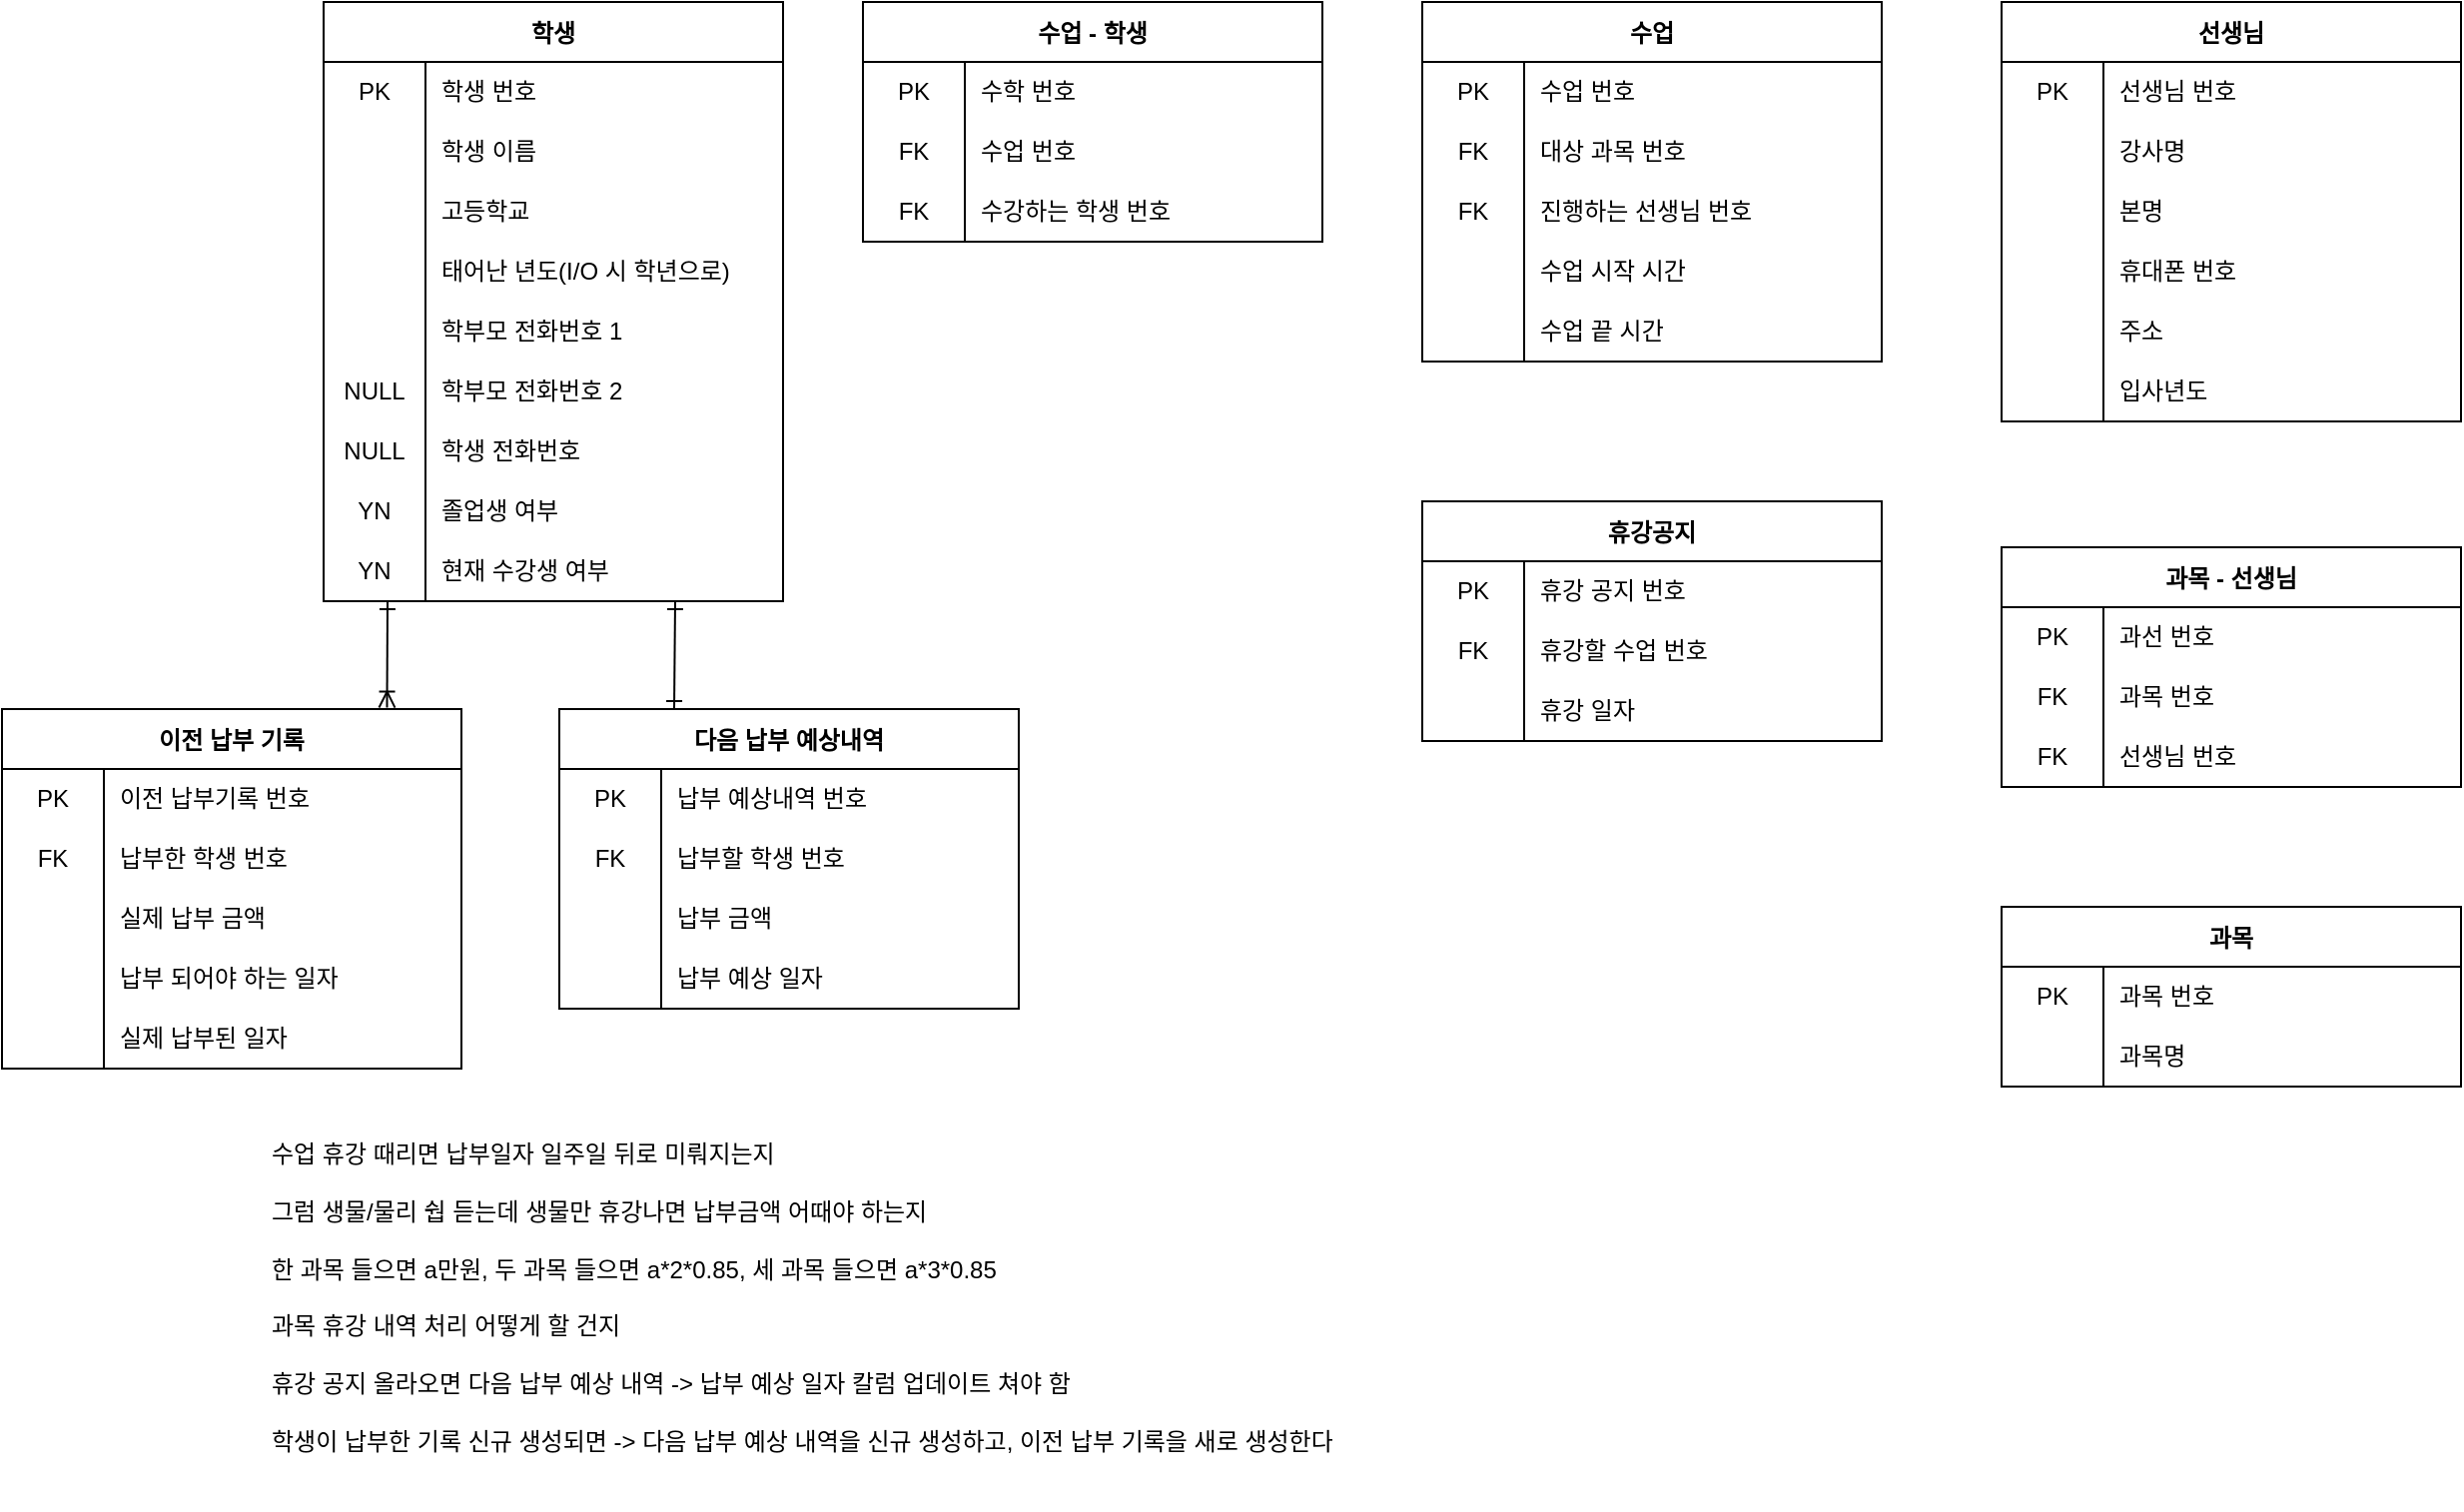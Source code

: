 <mxfile version="20.8.3" type="github">
  <diagram id="MqFvvl8vXZ765toB649_" name="페이지-1">
    <mxGraphModel dx="2914" dy="1965" grid="1" gridSize="10" guides="1" tooltips="1" connect="1" arrows="1" fold="1" page="1" pageScale="1" pageWidth="1169" pageHeight="827" math="0" shadow="0">
      <root>
        <mxCell id="0" />
        <mxCell id="1" parent="0" />
        <mxCell id="s24xk4Bd5WTAQTk68c9q-11" value="학생" style="shape=table;startSize=30;container=1;collapsible=0;childLayout=tableLayout;fixedRows=1;rowLines=0;fontStyle=1;" vertex="1" parent="1">
          <mxGeometry x="61" y="60" width="230" height="300" as="geometry" />
        </mxCell>
        <mxCell id="s24xk4Bd5WTAQTk68c9q-12" value="" style="shape=tableRow;horizontal=0;startSize=0;swimlaneHead=0;swimlaneBody=0;top=0;left=0;bottom=0;right=0;collapsible=0;dropTarget=0;fillColor=none;points=[[0,0.5],[1,0.5]];portConstraint=eastwest;" vertex="1" parent="s24xk4Bd5WTAQTk68c9q-11">
          <mxGeometry y="30" width="230" height="30" as="geometry" />
        </mxCell>
        <mxCell id="s24xk4Bd5WTAQTk68c9q-13" value="PK" style="shape=partialRectangle;html=1;whiteSpace=wrap;connectable=0;fillColor=none;top=0;left=0;bottom=0;right=0;overflow=hidden;pointerEvents=1;" vertex="1" parent="s24xk4Bd5WTAQTk68c9q-12">
          <mxGeometry width="51" height="30" as="geometry">
            <mxRectangle width="51" height="30" as="alternateBounds" />
          </mxGeometry>
        </mxCell>
        <mxCell id="s24xk4Bd5WTAQTk68c9q-14" value="학생 번호" style="shape=partialRectangle;html=1;whiteSpace=wrap;connectable=0;fillColor=none;top=0;left=0;bottom=0;right=0;align=left;spacingLeft=6;overflow=hidden;" vertex="1" parent="s24xk4Bd5WTAQTk68c9q-12">
          <mxGeometry x="51" width="179" height="30" as="geometry">
            <mxRectangle width="179" height="30" as="alternateBounds" />
          </mxGeometry>
        </mxCell>
        <mxCell id="s24xk4Bd5WTAQTk68c9q-15" value="" style="shape=tableRow;horizontal=0;startSize=0;swimlaneHead=0;swimlaneBody=0;top=0;left=0;bottom=0;right=0;collapsible=0;dropTarget=0;fillColor=none;points=[[0,0.5],[1,0.5]];portConstraint=eastwest;" vertex="1" parent="s24xk4Bd5WTAQTk68c9q-11">
          <mxGeometry y="60" width="230" height="30" as="geometry" />
        </mxCell>
        <mxCell id="s24xk4Bd5WTAQTk68c9q-16" value="" style="shape=partialRectangle;html=1;whiteSpace=wrap;connectable=0;fillColor=none;top=0;left=0;bottom=0;right=0;overflow=hidden;" vertex="1" parent="s24xk4Bd5WTAQTk68c9q-15">
          <mxGeometry width="51" height="30" as="geometry">
            <mxRectangle width="51" height="30" as="alternateBounds" />
          </mxGeometry>
        </mxCell>
        <mxCell id="s24xk4Bd5WTAQTk68c9q-17" value="학생 이름" style="shape=partialRectangle;html=1;whiteSpace=wrap;connectable=0;fillColor=none;top=0;left=0;bottom=0;right=0;align=left;spacingLeft=6;overflow=hidden;" vertex="1" parent="s24xk4Bd5WTAQTk68c9q-15">
          <mxGeometry x="51" width="179" height="30" as="geometry">
            <mxRectangle width="179" height="30" as="alternateBounds" />
          </mxGeometry>
        </mxCell>
        <mxCell id="s24xk4Bd5WTAQTk68c9q-18" value="" style="shape=tableRow;horizontal=0;startSize=0;swimlaneHead=0;swimlaneBody=0;top=0;left=0;bottom=0;right=0;collapsible=0;dropTarget=0;fillColor=none;points=[[0,0.5],[1,0.5]];portConstraint=eastwest;" vertex="1" parent="s24xk4Bd5WTAQTk68c9q-11">
          <mxGeometry y="90" width="230" height="30" as="geometry" />
        </mxCell>
        <mxCell id="s24xk4Bd5WTAQTk68c9q-19" value="" style="shape=partialRectangle;html=1;whiteSpace=wrap;connectable=0;fillColor=none;top=0;left=0;bottom=0;right=0;overflow=hidden;" vertex="1" parent="s24xk4Bd5WTAQTk68c9q-18">
          <mxGeometry width="51" height="30" as="geometry">
            <mxRectangle width="51" height="30" as="alternateBounds" />
          </mxGeometry>
        </mxCell>
        <mxCell id="s24xk4Bd5WTAQTk68c9q-20" value="고등학교" style="shape=partialRectangle;html=1;whiteSpace=wrap;connectable=0;fillColor=none;top=0;left=0;bottom=0;right=0;align=left;spacingLeft=6;overflow=hidden;" vertex="1" parent="s24xk4Bd5WTAQTk68c9q-18">
          <mxGeometry x="51" width="179" height="30" as="geometry">
            <mxRectangle width="179" height="30" as="alternateBounds" />
          </mxGeometry>
        </mxCell>
        <mxCell id="s24xk4Bd5WTAQTk68c9q-21" value="" style="shape=tableRow;horizontal=0;startSize=0;swimlaneHead=0;swimlaneBody=0;top=0;left=0;bottom=0;right=0;collapsible=0;dropTarget=0;fillColor=none;points=[[0,0.5],[1,0.5]];portConstraint=eastwest;" vertex="1" parent="s24xk4Bd5WTAQTk68c9q-11">
          <mxGeometry y="120" width="230" height="30" as="geometry" />
        </mxCell>
        <mxCell id="s24xk4Bd5WTAQTk68c9q-22" value="" style="shape=partialRectangle;html=1;whiteSpace=wrap;connectable=0;fillColor=none;top=0;left=0;bottom=0;right=0;overflow=hidden;" vertex="1" parent="s24xk4Bd5WTAQTk68c9q-21">
          <mxGeometry width="51" height="30" as="geometry">
            <mxRectangle width="51" height="30" as="alternateBounds" />
          </mxGeometry>
        </mxCell>
        <mxCell id="s24xk4Bd5WTAQTk68c9q-23" value="태어난 년도(I/O 시 학년으로)" style="shape=partialRectangle;html=1;whiteSpace=wrap;connectable=0;fillColor=none;top=0;left=0;bottom=0;right=0;align=left;spacingLeft=6;overflow=hidden;" vertex="1" parent="s24xk4Bd5WTAQTk68c9q-21">
          <mxGeometry x="51" width="179" height="30" as="geometry">
            <mxRectangle width="179" height="30" as="alternateBounds" />
          </mxGeometry>
        </mxCell>
        <mxCell id="s24xk4Bd5WTAQTk68c9q-24" value="" style="shape=tableRow;horizontal=0;startSize=0;swimlaneHead=0;swimlaneBody=0;top=0;left=0;bottom=0;right=0;collapsible=0;dropTarget=0;fillColor=none;points=[[0,0.5],[1,0.5]];portConstraint=eastwest;" vertex="1" parent="s24xk4Bd5WTAQTk68c9q-11">
          <mxGeometry y="150" width="230" height="30" as="geometry" />
        </mxCell>
        <mxCell id="s24xk4Bd5WTAQTk68c9q-25" value="" style="shape=partialRectangle;html=1;whiteSpace=wrap;connectable=0;fillColor=none;top=0;left=0;bottom=0;right=0;overflow=hidden;" vertex="1" parent="s24xk4Bd5WTAQTk68c9q-24">
          <mxGeometry width="51" height="30" as="geometry">
            <mxRectangle width="51" height="30" as="alternateBounds" />
          </mxGeometry>
        </mxCell>
        <mxCell id="s24xk4Bd5WTAQTk68c9q-26" value="학부모 전화번호 1" style="shape=partialRectangle;html=1;whiteSpace=wrap;connectable=0;fillColor=none;top=0;left=0;bottom=0;right=0;align=left;spacingLeft=6;overflow=hidden;" vertex="1" parent="s24xk4Bd5WTAQTk68c9q-24">
          <mxGeometry x="51" width="179" height="30" as="geometry">
            <mxRectangle width="179" height="30" as="alternateBounds" />
          </mxGeometry>
        </mxCell>
        <mxCell id="s24xk4Bd5WTAQTk68c9q-27" value="" style="shape=tableRow;horizontal=0;startSize=0;swimlaneHead=0;swimlaneBody=0;top=0;left=0;bottom=0;right=0;collapsible=0;dropTarget=0;fillColor=none;points=[[0,0.5],[1,0.5]];portConstraint=eastwest;" vertex="1" parent="s24xk4Bd5WTAQTk68c9q-11">
          <mxGeometry y="180" width="230" height="30" as="geometry" />
        </mxCell>
        <mxCell id="s24xk4Bd5WTAQTk68c9q-28" value="NULL" style="shape=partialRectangle;html=1;whiteSpace=wrap;connectable=0;fillColor=none;top=0;left=0;bottom=0;right=0;overflow=hidden;" vertex="1" parent="s24xk4Bd5WTAQTk68c9q-27">
          <mxGeometry width="51" height="30" as="geometry">
            <mxRectangle width="51" height="30" as="alternateBounds" />
          </mxGeometry>
        </mxCell>
        <mxCell id="s24xk4Bd5WTAQTk68c9q-29" value="학부모 전화번호 2" style="shape=partialRectangle;html=1;whiteSpace=wrap;connectable=0;fillColor=none;top=0;left=0;bottom=0;right=0;align=left;spacingLeft=6;overflow=hidden;" vertex="1" parent="s24xk4Bd5WTAQTk68c9q-27">
          <mxGeometry x="51" width="179" height="30" as="geometry">
            <mxRectangle width="179" height="30" as="alternateBounds" />
          </mxGeometry>
        </mxCell>
        <mxCell id="s24xk4Bd5WTAQTk68c9q-30" value="" style="shape=tableRow;horizontal=0;startSize=0;swimlaneHead=0;swimlaneBody=0;top=0;left=0;bottom=0;right=0;collapsible=0;dropTarget=0;fillColor=none;points=[[0,0.5],[1,0.5]];portConstraint=eastwest;" vertex="1" parent="s24xk4Bd5WTAQTk68c9q-11">
          <mxGeometry y="210" width="230" height="30" as="geometry" />
        </mxCell>
        <mxCell id="s24xk4Bd5WTAQTk68c9q-31" value="NULL" style="shape=partialRectangle;html=1;whiteSpace=wrap;connectable=0;fillColor=none;top=0;left=0;bottom=0;right=0;overflow=hidden;" vertex="1" parent="s24xk4Bd5WTAQTk68c9q-30">
          <mxGeometry width="51" height="30" as="geometry">
            <mxRectangle width="51" height="30" as="alternateBounds" />
          </mxGeometry>
        </mxCell>
        <mxCell id="s24xk4Bd5WTAQTk68c9q-32" value="학생 전화번호" style="shape=partialRectangle;html=1;whiteSpace=wrap;connectable=0;fillColor=none;top=0;left=0;bottom=0;right=0;align=left;spacingLeft=6;overflow=hidden;" vertex="1" parent="s24xk4Bd5WTAQTk68c9q-30">
          <mxGeometry x="51" width="179" height="30" as="geometry">
            <mxRectangle width="179" height="30" as="alternateBounds" />
          </mxGeometry>
        </mxCell>
        <mxCell id="s24xk4Bd5WTAQTk68c9q-33" value="" style="shape=tableRow;horizontal=0;startSize=0;swimlaneHead=0;swimlaneBody=0;top=0;left=0;bottom=0;right=0;collapsible=0;dropTarget=0;fillColor=none;points=[[0,0.5],[1,0.5]];portConstraint=eastwest;" vertex="1" parent="s24xk4Bd5WTAQTk68c9q-11">
          <mxGeometry y="240" width="230" height="30" as="geometry" />
        </mxCell>
        <mxCell id="s24xk4Bd5WTAQTk68c9q-34" value="YN" style="shape=partialRectangle;html=1;whiteSpace=wrap;connectable=0;fillColor=none;top=0;left=0;bottom=0;right=0;overflow=hidden;" vertex="1" parent="s24xk4Bd5WTAQTk68c9q-33">
          <mxGeometry width="51" height="30" as="geometry">
            <mxRectangle width="51" height="30" as="alternateBounds" />
          </mxGeometry>
        </mxCell>
        <mxCell id="s24xk4Bd5WTAQTk68c9q-35" value="졸업생 여부" style="shape=partialRectangle;html=1;whiteSpace=wrap;connectable=0;fillColor=none;top=0;left=0;bottom=0;right=0;align=left;spacingLeft=6;overflow=hidden;" vertex="1" parent="s24xk4Bd5WTAQTk68c9q-33">
          <mxGeometry x="51" width="179" height="30" as="geometry">
            <mxRectangle width="179" height="30" as="alternateBounds" />
          </mxGeometry>
        </mxCell>
        <mxCell id="s24xk4Bd5WTAQTk68c9q-36" value="" style="shape=tableRow;horizontal=0;startSize=0;swimlaneHead=0;swimlaneBody=0;top=0;left=0;bottom=0;right=0;collapsible=0;dropTarget=0;fillColor=none;points=[[0,0.5],[1,0.5]];portConstraint=eastwest;" vertex="1" parent="s24xk4Bd5WTAQTk68c9q-11">
          <mxGeometry y="270" width="230" height="30" as="geometry" />
        </mxCell>
        <mxCell id="s24xk4Bd5WTAQTk68c9q-37" value="YN" style="shape=partialRectangle;html=1;whiteSpace=wrap;connectable=0;fillColor=none;top=0;left=0;bottom=0;right=0;overflow=hidden;" vertex="1" parent="s24xk4Bd5WTAQTk68c9q-36">
          <mxGeometry width="51" height="30" as="geometry">
            <mxRectangle width="51" height="30" as="alternateBounds" />
          </mxGeometry>
        </mxCell>
        <mxCell id="s24xk4Bd5WTAQTk68c9q-38" value="현재 수강생 여부" style="shape=partialRectangle;html=1;whiteSpace=wrap;connectable=0;fillColor=none;top=0;left=0;bottom=0;right=0;align=left;spacingLeft=6;overflow=hidden;" vertex="1" parent="s24xk4Bd5WTAQTk68c9q-36">
          <mxGeometry x="51" width="179" height="30" as="geometry">
            <mxRectangle width="179" height="30" as="alternateBounds" />
          </mxGeometry>
        </mxCell>
        <mxCell id="s24xk4Bd5WTAQTk68c9q-39" value="선생님" style="shape=table;startSize=30;container=1;collapsible=0;childLayout=tableLayout;fixedRows=1;rowLines=0;fontStyle=1;" vertex="1" parent="1">
          <mxGeometry x="901" y="60" width="230" height="210" as="geometry" />
        </mxCell>
        <mxCell id="s24xk4Bd5WTAQTk68c9q-40" value="" style="shape=tableRow;horizontal=0;startSize=0;swimlaneHead=0;swimlaneBody=0;top=0;left=0;bottom=0;right=0;collapsible=0;dropTarget=0;fillColor=none;points=[[0,0.5],[1,0.5]];portConstraint=eastwest;" vertex="1" parent="s24xk4Bd5WTAQTk68c9q-39">
          <mxGeometry y="30" width="230" height="30" as="geometry" />
        </mxCell>
        <mxCell id="s24xk4Bd5WTAQTk68c9q-41" value="PK" style="shape=partialRectangle;html=1;whiteSpace=wrap;connectable=0;fillColor=none;top=0;left=0;bottom=0;right=0;overflow=hidden;pointerEvents=1;" vertex="1" parent="s24xk4Bd5WTAQTk68c9q-40">
          <mxGeometry width="51" height="30" as="geometry">
            <mxRectangle width="51" height="30" as="alternateBounds" />
          </mxGeometry>
        </mxCell>
        <mxCell id="s24xk4Bd5WTAQTk68c9q-42" value="선생님 번호" style="shape=partialRectangle;html=1;whiteSpace=wrap;connectable=0;fillColor=none;top=0;left=0;bottom=0;right=0;align=left;spacingLeft=6;overflow=hidden;" vertex="1" parent="s24xk4Bd5WTAQTk68c9q-40">
          <mxGeometry x="51" width="179" height="30" as="geometry">
            <mxRectangle width="179" height="30" as="alternateBounds" />
          </mxGeometry>
        </mxCell>
        <mxCell id="s24xk4Bd5WTAQTk68c9q-43" value="" style="shape=tableRow;horizontal=0;startSize=0;swimlaneHead=0;swimlaneBody=0;top=0;left=0;bottom=0;right=0;collapsible=0;dropTarget=0;fillColor=none;points=[[0,0.5],[1,0.5]];portConstraint=eastwest;" vertex="1" parent="s24xk4Bd5WTAQTk68c9q-39">
          <mxGeometry y="60" width="230" height="30" as="geometry" />
        </mxCell>
        <mxCell id="s24xk4Bd5WTAQTk68c9q-44" value="" style="shape=partialRectangle;html=1;whiteSpace=wrap;connectable=0;fillColor=none;top=0;left=0;bottom=0;right=0;overflow=hidden;" vertex="1" parent="s24xk4Bd5WTAQTk68c9q-43">
          <mxGeometry width="51" height="30" as="geometry">
            <mxRectangle width="51" height="30" as="alternateBounds" />
          </mxGeometry>
        </mxCell>
        <mxCell id="s24xk4Bd5WTAQTk68c9q-45" value="강사명" style="shape=partialRectangle;html=1;whiteSpace=wrap;connectable=0;fillColor=none;top=0;left=0;bottom=0;right=0;align=left;spacingLeft=6;overflow=hidden;" vertex="1" parent="s24xk4Bd5WTAQTk68c9q-43">
          <mxGeometry x="51" width="179" height="30" as="geometry">
            <mxRectangle width="179" height="30" as="alternateBounds" />
          </mxGeometry>
        </mxCell>
        <mxCell id="s24xk4Bd5WTAQTk68c9q-46" value="" style="shape=tableRow;horizontal=0;startSize=0;swimlaneHead=0;swimlaneBody=0;top=0;left=0;bottom=0;right=0;collapsible=0;dropTarget=0;fillColor=none;points=[[0,0.5],[1,0.5]];portConstraint=eastwest;" vertex="1" parent="s24xk4Bd5WTAQTk68c9q-39">
          <mxGeometry y="90" width="230" height="30" as="geometry" />
        </mxCell>
        <mxCell id="s24xk4Bd5WTAQTk68c9q-47" value="" style="shape=partialRectangle;html=1;whiteSpace=wrap;connectable=0;fillColor=none;top=0;left=0;bottom=0;right=0;overflow=hidden;" vertex="1" parent="s24xk4Bd5WTAQTk68c9q-46">
          <mxGeometry width="51" height="30" as="geometry">
            <mxRectangle width="51" height="30" as="alternateBounds" />
          </mxGeometry>
        </mxCell>
        <mxCell id="s24xk4Bd5WTAQTk68c9q-48" value="본명" style="shape=partialRectangle;html=1;whiteSpace=wrap;connectable=0;fillColor=none;top=0;left=0;bottom=0;right=0;align=left;spacingLeft=6;overflow=hidden;" vertex="1" parent="s24xk4Bd5WTAQTk68c9q-46">
          <mxGeometry x="51" width="179" height="30" as="geometry">
            <mxRectangle width="179" height="30" as="alternateBounds" />
          </mxGeometry>
        </mxCell>
        <mxCell id="s24xk4Bd5WTAQTk68c9q-70" value="" style="shape=tableRow;horizontal=0;startSize=0;swimlaneHead=0;swimlaneBody=0;top=0;left=0;bottom=0;right=0;collapsible=0;dropTarget=0;fillColor=none;points=[[0,0.5],[1,0.5]];portConstraint=eastwest;" vertex="1" parent="s24xk4Bd5WTAQTk68c9q-39">
          <mxGeometry y="120" width="230" height="30" as="geometry" />
        </mxCell>
        <mxCell id="s24xk4Bd5WTAQTk68c9q-71" value="" style="shape=partialRectangle;html=1;whiteSpace=wrap;connectable=0;fillColor=none;top=0;left=0;bottom=0;right=0;overflow=hidden;" vertex="1" parent="s24xk4Bd5WTAQTk68c9q-70">
          <mxGeometry width="51" height="30" as="geometry">
            <mxRectangle width="51" height="30" as="alternateBounds" />
          </mxGeometry>
        </mxCell>
        <mxCell id="s24xk4Bd5WTAQTk68c9q-72" value="휴대폰 번호" style="shape=partialRectangle;html=1;whiteSpace=wrap;connectable=0;fillColor=none;top=0;left=0;bottom=0;right=0;align=left;spacingLeft=6;overflow=hidden;" vertex="1" parent="s24xk4Bd5WTAQTk68c9q-70">
          <mxGeometry x="51" width="179" height="30" as="geometry">
            <mxRectangle width="179" height="30" as="alternateBounds" />
          </mxGeometry>
        </mxCell>
        <mxCell id="s24xk4Bd5WTAQTk68c9q-49" value="" style="shape=tableRow;horizontal=0;startSize=0;swimlaneHead=0;swimlaneBody=0;top=0;left=0;bottom=0;right=0;collapsible=0;dropTarget=0;fillColor=none;points=[[0,0.5],[1,0.5]];portConstraint=eastwest;" vertex="1" parent="s24xk4Bd5WTAQTk68c9q-39">
          <mxGeometry y="150" width="230" height="30" as="geometry" />
        </mxCell>
        <mxCell id="s24xk4Bd5WTAQTk68c9q-50" value="" style="shape=partialRectangle;html=1;whiteSpace=wrap;connectable=0;fillColor=none;top=0;left=0;bottom=0;right=0;overflow=hidden;" vertex="1" parent="s24xk4Bd5WTAQTk68c9q-49">
          <mxGeometry width="51" height="30" as="geometry">
            <mxRectangle width="51" height="30" as="alternateBounds" />
          </mxGeometry>
        </mxCell>
        <mxCell id="s24xk4Bd5WTAQTk68c9q-51" value="주소" style="shape=partialRectangle;html=1;whiteSpace=wrap;connectable=0;fillColor=none;top=0;left=0;bottom=0;right=0;align=left;spacingLeft=6;overflow=hidden;" vertex="1" parent="s24xk4Bd5WTAQTk68c9q-49">
          <mxGeometry x="51" width="179" height="30" as="geometry">
            <mxRectangle width="179" height="30" as="alternateBounds" />
          </mxGeometry>
        </mxCell>
        <mxCell id="s24xk4Bd5WTAQTk68c9q-52" value="" style="shape=tableRow;horizontal=0;startSize=0;swimlaneHead=0;swimlaneBody=0;top=0;left=0;bottom=0;right=0;collapsible=0;dropTarget=0;fillColor=none;points=[[0,0.5],[1,0.5]];portConstraint=eastwest;" vertex="1" parent="s24xk4Bd5WTAQTk68c9q-39">
          <mxGeometry y="180" width="230" height="30" as="geometry" />
        </mxCell>
        <mxCell id="s24xk4Bd5WTAQTk68c9q-53" value="" style="shape=partialRectangle;html=1;whiteSpace=wrap;connectable=0;fillColor=none;top=0;left=0;bottom=0;right=0;overflow=hidden;" vertex="1" parent="s24xk4Bd5WTAQTk68c9q-52">
          <mxGeometry width="51" height="30" as="geometry">
            <mxRectangle width="51" height="30" as="alternateBounds" />
          </mxGeometry>
        </mxCell>
        <mxCell id="s24xk4Bd5WTAQTk68c9q-54" value="입사년도" style="shape=partialRectangle;html=1;whiteSpace=wrap;connectable=0;fillColor=none;top=0;left=0;bottom=0;right=0;align=left;spacingLeft=6;overflow=hidden;" vertex="1" parent="s24xk4Bd5WTAQTk68c9q-52">
          <mxGeometry x="51" width="179" height="30" as="geometry">
            <mxRectangle width="179" height="30" as="alternateBounds" />
          </mxGeometry>
        </mxCell>
        <mxCell id="s24xk4Bd5WTAQTk68c9q-73" value="과목" style="shape=table;startSize=30;container=1;collapsible=0;childLayout=tableLayout;fixedRows=1;rowLines=0;fontStyle=1;" vertex="1" parent="1">
          <mxGeometry x="901" y="513" width="230" height="90" as="geometry" />
        </mxCell>
        <mxCell id="s24xk4Bd5WTAQTk68c9q-74" value="" style="shape=tableRow;horizontal=0;startSize=0;swimlaneHead=0;swimlaneBody=0;top=0;left=0;bottom=0;right=0;collapsible=0;dropTarget=0;fillColor=none;points=[[0,0.5],[1,0.5]];portConstraint=eastwest;" vertex="1" parent="s24xk4Bd5WTAQTk68c9q-73">
          <mxGeometry y="30" width="230" height="30" as="geometry" />
        </mxCell>
        <mxCell id="s24xk4Bd5WTAQTk68c9q-75" value="PK" style="shape=partialRectangle;html=1;whiteSpace=wrap;connectable=0;fillColor=none;top=0;left=0;bottom=0;right=0;overflow=hidden;pointerEvents=1;" vertex="1" parent="s24xk4Bd5WTAQTk68c9q-74">
          <mxGeometry width="51" height="30" as="geometry">
            <mxRectangle width="51" height="30" as="alternateBounds" />
          </mxGeometry>
        </mxCell>
        <mxCell id="s24xk4Bd5WTAQTk68c9q-76" value="과목 번호" style="shape=partialRectangle;html=1;whiteSpace=wrap;connectable=0;fillColor=none;top=0;left=0;bottom=0;right=0;align=left;spacingLeft=6;overflow=hidden;" vertex="1" parent="s24xk4Bd5WTAQTk68c9q-74">
          <mxGeometry x="51" width="179" height="30" as="geometry">
            <mxRectangle width="179" height="30" as="alternateBounds" />
          </mxGeometry>
        </mxCell>
        <mxCell id="s24xk4Bd5WTAQTk68c9q-77" value="" style="shape=tableRow;horizontal=0;startSize=0;swimlaneHead=0;swimlaneBody=0;top=0;left=0;bottom=0;right=0;collapsible=0;dropTarget=0;fillColor=none;points=[[0,0.5],[1,0.5]];portConstraint=eastwest;" vertex="1" parent="s24xk4Bd5WTAQTk68c9q-73">
          <mxGeometry y="60" width="230" height="30" as="geometry" />
        </mxCell>
        <mxCell id="s24xk4Bd5WTAQTk68c9q-78" value="" style="shape=partialRectangle;html=1;whiteSpace=wrap;connectable=0;fillColor=none;top=0;left=0;bottom=0;right=0;overflow=hidden;" vertex="1" parent="s24xk4Bd5WTAQTk68c9q-77">
          <mxGeometry width="51" height="30" as="geometry">
            <mxRectangle width="51" height="30" as="alternateBounds" />
          </mxGeometry>
        </mxCell>
        <mxCell id="s24xk4Bd5WTAQTk68c9q-79" value="과목명" style="shape=partialRectangle;html=1;whiteSpace=wrap;connectable=0;fillColor=none;top=0;left=0;bottom=0;right=0;align=left;spacingLeft=6;overflow=hidden;" vertex="1" parent="s24xk4Bd5WTAQTk68c9q-77">
          <mxGeometry x="51" width="179" height="30" as="geometry">
            <mxRectangle width="179" height="30" as="alternateBounds" />
          </mxGeometry>
        </mxCell>
        <mxCell id="s24xk4Bd5WTAQTk68c9q-92" value="과목 - 선생님" style="shape=table;startSize=30;container=1;collapsible=0;childLayout=tableLayout;fixedRows=1;rowLines=0;fontStyle=1;" vertex="1" parent="1">
          <mxGeometry x="901" y="333" width="230" height="120" as="geometry" />
        </mxCell>
        <mxCell id="s24xk4Bd5WTAQTk68c9q-93" value="" style="shape=tableRow;horizontal=0;startSize=0;swimlaneHead=0;swimlaneBody=0;top=0;left=0;bottom=0;right=0;collapsible=0;dropTarget=0;fillColor=none;points=[[0,0.5],[1,0.5]];portConstraint=eastwest;" vertex="1" parent="s24xk4Bd5WTAQTk68c9q-92">
          <mxGeometry y="30" width="230" height="30" as="geometry" />
        </mxCell>
        <mxCell id="s24xk4Bd5WTAQTk68c9q-94" value="PK" style="shape=partialRectangle;html=1;whiteSpace=wrap;connectable=0;fillColor=none;top=0;left=0;bottom=0;right=0;overflow=hidden;pointerEvents=1;" vertex="1" parent="s24xk4Bd5WTAQTk68c9q-93">
          <mxGeometry width="51" height="30" as="geometry">
            <mxRectangle width="51" height="30" as="alternateBounds" />
          </mxGeometry>
        </mxCell>
        <mxCell id="s24xk4Bd5WTAQTk68c9q-95" value="과선 번호" style="shape=partialRectangle;html=1;whiteSpace=wrap;connectable=0;fillColor=none;top=0;left=0;bottom=0;right=0;align=left;spacingLeft=6;overflow=hidden;" vertex="1" parent="s24xk4Bd5WTAQTk68c9q-93">
          <mxGeometry x="51" width="179" height="30" as="geometry">
            <mxRectangle width="179" height="30" as="alternateBounds" />
          </mxGeometry>
        </mxCell>
        <mxCell id="s24xk4Bd5WTAQTk68c9q-96" value="" style="shape=tableRow;horizontal=0;startSize=0;swimlaneHead=0;swimlaneBody=0;top=0;left=0;bottom=0;right=0;collapsible=0;dropTarget=0;fillColor=none;points=[[0,0.5],[1,0.5]];portConstraint=eastwest;" vertex="1" parent="s24xk4Bd5WTAQTk68c9q-92">
          <mxGeometry y="60" width="230" height="30" as="geometry" />
        </mxCell>
        <mxCell id="s24xk4Bd5WTAQTk68c9q-97" value="FK" style="shape=partialRectangle;html=1;whiteSpace=wrap;connectable=0;fillColor=none;top=0;left=0;bottom=0;right=0;overflow=hidden;" vertex="1" parent="s24xk4Bd5WTAQTk68c9q-96">
          <mxGeometry width="51" height="30" as="geometry">
            <mxRectangle width="51" height="30" as="alternateBounds" />
          </mxGeometry>
        </mxCell>
        <mxCell id="s24xk4Bd5WTAQTk68c9q-98" value="과목 번호" style="shape=partialRectangle;html=1;whiteSpace=wrap;connectable=0;fillColor=none;top=0;left=0;bottom=0;right=0;align=left;spacingLeft=6;overflow=hidden;" vertex="1" parent="s24xk4Bd5WTAQTk68c9q-96">
          <mxGeometry x="51" width="179" height="30" as="geometry">
            <mxRectangle width="179" height="30" as="alternateBounds" />
          </mxGeometry>
        </mxCell>
        <mxCell id="s24xk4Bd5WTAQTk68c9q-99" value="" style="shape=tableRow;horizontal=0;startSize=0;swimlaneHead=0;swimlaneBody=0;top=0;left=0;bottom=0;right=0;collapsible=0;dropTarget=0;fillColor=none;points=[[0,0.5],[1,0.5]];portConstraint=eastwest;" vertex="1" parent="s24xk4Bd5WTAQTk68c9q-92">
          <mxGeometry y="90" width="230" height="30" as="geometry" />
        </mxCell>
        <mxCell id="s24xk4Bd5WTAQTk68c9q-100" value="FK" style="shape=partialRectangle;html=1;whiteSpace=wrap;connectable=0;fillColor=none;top=0;left=0;bottom=0;right=0;overflow=hidden;" vertex="1" parent="s24xk4Bd5WTAQTk68c9q-99">
          <mxGeometry width="51" height="30" as="geometry">
            <mxRectangle width="51" height="30" as="alternateBounds" />
          </mxGeometry>
        </mxCell>
        <mxCell id="s24xk4Bd5WTAQTk68c9q-101" value="선생님 번호" style="shape=partialRectangle;html=1;whiteSpace=wrap;connectable=0;fillColor=none;top=0;left=0;bottom=0;right=0;align=left;spacingLeft=6;overflow=hidden;" vertex="1" parent="s24xk4Bd5WTAQTk68c9q-99">
          <mxGeometry x="51" width="179" height="30" as="geometry">
            <mxRectangle width="179" height="30" as="alternateBounds" />
          </mxGeometry>
        </mxCell>
        <mxCell id="s24xk4Bd5WTAQTk68c9q-102" value="수업" style="shape=table;startSize=30;container=1;collapsible=0;childLayout=tableLayout;fixedRows=1;rowLines=0;fontStyle=1;" vertex="1" parent="1">
          <mxGeometry x="611" y="60" width="230" height="180" as="geometry" />
        </mxCell>
        <mxCell id="s24xk4Bd5WTAQTk68c9q-103" value="" style="shape=tableRow;horizontal=0;startSize=0;swimlaneHead=0;swimlaneBody=0;top=0;left=0;bottom=0;right=0;collapsible=0;dropTarget=0;fillColor=none;points=[[0,0.5],[1,0.5]];portConstraint=eastwest;" vertex="1" parent="s24xk4Bd5WTAQTk68c9q-102">
          <mxGeometry y="30" width="230" height="30" as="geometry" />
        </mxCell>
        <mxCell id="s24xk4Bd5WTAQTk68c9q-104" value="PK" style="shape=partialRectangle;html=1;whiteSpace=wrap;connectable=0;fillColor=none;top=0;left=0;bottom=0;right=0;overflow=hidden;pointerEvents=1;" vertex="1" parent="s24xk4Bd5WTAQTk68c9q-103">
          <mxGeometry width="51" height="30" as="geometry">
            <mxRectangle width="51" height="30" as="alternateBounds" />
          </mxGeometry>
        </mxCell>
        <mxCell id="s24xk4Bd5WTAQTk68c9q-105" value="수업 번호" style="shape=partialRectangle;html=1;whiteSpace=wrap;connectable=0;fillColor=none;top=0;left=0;bottom=0;right=0;align=left;spacingLeft=6;overflow=hidden;" vertex="1" parent="s24xk4Bd5WTAQTk68c9q-103">
          <mxGeometry x="51" width="179" height="30" as="geometry">
            <mxRectangle width="179" height="30" as="alternateBounds" />
          </mxGeometry>
        </mxCell>
        <mxCell id="s24xk4Bd5WTAQTk68c9q-106" value="" style="shape=tableRow;horizontal=0;startSize=0;swimlaneHead=0;swimlaneBody=0;top=0;left=0;bottom=0;right=0;collapsible=0;dropTarget=0;fillColor=none;points=[[0,0.5],[1,0.5]];portConstraint=eastwest;" vertex="1" parent="s24xk4Bd5WTAQTk68c9q-102">
          <mxGeometry y="60" width="230" height="30" as="geometry" />
        </mxCell>
        <mxCell id="s24xk4Bd5WTAQTk68c9q-107" value="FK" style="shape=partialRectangle;html=1;whiteSpace=wrap;connectable=0;fillColor=none;top=0;left=0;bottom=0;right=0;overflow=hidden;" vertex="1" parent="s24xk4Bd5WTAQTk68c9q-106">
          <mxGeometry width="51" height="30" as="geometry">
            <mxRectangle width="51" height="30" as="alternateBounds" />
          </mxGeometry>
        </mxCell>
        <mxCell id="s24xk4Bd5WTAQTk68c9q-108" value="대상 과목 번호" style="shape=partialRectangle;html=1;whiteSpace=wrap;connectable=0;fillColor=none;top=0;left=0;bottom=0;right=0;align=left;spacingLeft=6;overflow=hidden;" vertex="1" parent="s24xk4Bd5WTAQTk68c9q-106">
          <mxGeometry x="51" width="179" height="30" as="geometry">
            <mxRectangle width="179" height="30" as="alternateBounds" />
          </mxGeometry>
        </mxCell>
        <mxCell id="s24xk4Bd5WTAQTk68c9q-109" value="" style="shape=tableRow;horizontal=0;startSize=0;swimlaneHead=0;swimlaneBody=0;top=0;left=0;bottom=0;right=0;collapsible=0;dropTarget=0;fillColor=none;points=[[0,0.5],[1,0.5]];portConstraint=eastwest;" vertex="1" parent="s24xk4Bd5WTAQTk68c9q-102">
          <mxGeometry y="90" width="230" height="30" as="geometry" />
        </mxCell>
        <mxCell id="s24xk4Bd5WTAQTk68c9q-110" value="FK" style="shape=partialRectangle;html=1;whiteSpace=wrap;connectable=0;fillColor=none;top=0;left=0;bottom=0;right=0;overflow=hidden;" vertex="1" parent="s24xk4Bd5WTAQTk68c9q-109">
          <mxGeometry width="51" height="30" as="geometry">
            <mxRectangle width="51" height="30" as="alternateBounds" />
          </mxGeometry>
        </mxCell>
        <mxCell id="s24xk4Bd5WTAQTk68c9q-111" value="진행하는 선생님 번호" style="shape=partialRectangle;html=1;whiteSpace=wrap;connectable=0;fillColor=none;top=0;left=0;bottom=0;right=0;align=left;spacingLeft=6;overflow=hidden;" vertex="1" parent="s24xk4Bd5WTAQTk68c9q-109">
          <mxGeometry x="51" width="179" height="30" as="geometry">
            <mxRectangle width="179" height="30" as="alternateBounds" />
          </mxGeometry>
        </mxCell>
        <mxCell id="s24xk4Bd5WTAQTk68c9q-112" value="" style="shape=tableRow;horizontal=0;startSize=0;swimlaneHead=0;swimlaneBody=0;top=0;left=0;bottom=0;right=0;collapsible=0;dropTarget=0;fillColor=none;points=[[0,0.5],[1,0.5]];portConstraint=eastwest;" vertex="1" parent="s24xk4Bd5WTAQTk68c9q-102">
          <mxGeometry y="120" width="230" height="30" as="geometry" />
        </mxCell>
        <mxCell id="s24xk4Bd5WTAQTk68c9q-113" value="" style="shape=partialRectangle;html=1;whiteSpace=wrap;connectable=0;fillColor=none;top=0;left=0;bottom=0;right=0;overflow=hidden;" vertex="1" parent="s24xk4Bd5WTAQTk68c9q-112">
          <mxGeometry width="51" height="30" as="geometry">
            <mxRectangle width="51" height="30" as="alternateBounds" />
          </mxGeometry>
        </mxCell>
        <mxCell id="s24xk4Bd5WTAQTk68c9q-114" value="수업 시작 시간" style="shape=partialRectangle;html=1;whiteSpace=wrap;connectable=0;fillColor=none;top=0;left=0;bottom=0;right=0;align=left;spacingLeft=6;overflow=hidden;" vertex="1" parent="s24xk4Bd5WTAQTk68c9q-112">
          <mxGeometry x="51" width="179" height="30" as="geometry">
            <mxRectangle width="179" height="30" as="alternateBounds" />
          </mxGeometry>
        </mxCell>
        <mxCell id="s24xk4Bd5WTAQTk68c9q-115" value="" style="shape=tableRow;horizontal=0;startSize=0;swimlaneHead=0;swimlaneBody=0;top=0;left=0;bottom=0;right=0;collapsible=0;dropTarget=0;fillColor=none;points=[[0,0.5],[1,0.5]];portConstraint=eastwest;" vertex="1" parent="s24xk4Bd5WTAQTk68c9q-102">
          <mxGeometry y="150" width="230" height="30" as="geometry" />
        </mxCell>
        <mxCell id="s24xk4Bd5WTAQTk68c9q-116" value="" style="shape=partialRectangle;html=1;whiteSpace=wrap;connectable=0;fillColor=none;top=0;left=0;bottom=0;right=0;overflow=hidden;" vertex="1" parent="s24xk4Bd5WTAQTk68c9q-115">
          <mxGeometry width="51" height="30" as="geometry">
            <mxRectangle width="51" height="30" as="alternateBounds" />
          </mxGeometry>
        </mxCell>
        <mxCell id="s24xk4Bd5WTAQTk68c9q-117" value="수업 끝 시간" style="shape=partialRectangle;html=1;whiteSpace=wrap;connectable=0;fillColor=none;top=0;left=0;bottom=0;right=0;align=left;spacingLeft=6;overflow=hidden;" vertex="1" parent="s24xk4Bd5WTAQTk68c9q-115">
          <mxGeometry x="51" width="179" height="30" as="geometry">
            <mxRectangle width="179" height="30" as="alternateBounds" />
          </mxGeometry>
        </mxCell>
        <mxCell id="s24xk4Bd5WTAQTk68c9q-121" value="수업 - 학생" style="shape=table;startSize=30;container=1;collapsible=0;childLayout=tableLayout;fixedRows=1;rowLines=0;fontStyle=1;" vertex="1" parent="1">
          <mxGeometry x="331" y="60" width="230" height="120" as="geometry" />
        </mxCell>
        <mxCell id="s24xk4Bd5WTAQTk68c9q-122" value="" style="shape=tableRow;horizontal=0;startSize=0;swimlaneHead=0;swimlaneBody=0;top=0;left=0;bottom=0;right=0;collapsible=0;dropTarget=0;fillColor=none;points=[[0,0.5],[1,0.5]];portConstraint=eastwest;" vertex="1" parent="s24xk4Bd5WTAQTk68c9q-121">
          <mxGeometry y="30" width="230" height="30" as="geometry" />
        </mxCell>
        <mxCell id="s24xk4Bd5WTAQTk68c9q-123" value="PK" style="shape=partialRectangle;html=1;whiteSpace=wrap;connectable=0;fillColor=none;top=0;left=0;bottom=0;right=0;overflow=hidden;pointerEvents=1;" vertex="1" parent="s24xk4Bd5WTAQTk68c9q-122">
          <mxGeometry width="51" height="30" as="geometry">
            <mxRectangle width="51" height="30" as="alternateBounds" />
          </mxGeometry>
        </mxCell>
        <mxCell id="s24xk4Bd5WTAQTk68c9q-124" value="수학 번호" style="shape=partialRectangle;html=1;whiteSpace=wrap;connectable=0;fillColor=none;top=0;left=0;bottom=0;right=0;align=left;spacingLeft=6;overflow=hidden;" vertex="1" parent="s24xk4Bd5WTAQTk68c9q-122">
          <mxGeometry x="51" width="179" height="30" as="geometry">
            <mxRectangle width="179" height="30" as="alternateBounds" />
          </mxGeometry>
        </mxCell>
        <mxCell id="s24xk4Bd5WTAQTk68c9q-125" value="" style="shape=tableRow;horizontal=0;startSize=0;swimlaneHead=0;swimlaneBody=0;top=0;left=0;bottom=0;right=0;collapsible=0;dropTarget=0;fillColor=none;points=[[0,0.5],[1,0.5]];portConstraint=eastwest;" vertex="1" parent="s24xk4Bd5WTAQTk68c9q-121">
          <mxGeometry y="60" width="230" height="30" as="geometry" />
        </mxCell>
        <mxCell id="s24xk4Bd5WTAQTk68c9q-126" value="FK" style="shape=partialRectangle;html=1;whiteSpace=wrap;connectable=0;fillColor=none;top=0;left=0;bottom=0;right=0;overflow=hidden;" vertex="1" parent="s24xk4Bd5WTAQTk68c9q-125">
          <mxGeometry width="51" height="30" as="geometry">
            <mxRectangle width="51" height="30" as="alternateBounds" />
          </mxGeometry>
        </mxCell>
        <mxCell id="s24xk4Bd5WTAQTk68c9q-127" value="수업 번호" style="shape=partialRectangle;html=1;whiteSpace=wrap;connectable=0;fillColor=none;top=0;left=0;bottom=0;right=0;align=left;spacingLeft=6;overflow=hidden;" vertex="1" parent="s24xk4Bd5WTAQTk68c9q-125">
          <mxGeometry x="51" width="179" height="30" as="geometry">
            <mxRectangle width="179" height="30" as="alternateBounds" />
          </mxGeometry>
        </mxCell>
        <mxCell id="s24xk4Bd5WTAQTk68c9q-128" value="" style="shape=tableRow;horizontal=0;startSize=0;swimlaneHead=0;swimlaneBody=0;top=0;left=0;bottom=0;right=0;collapsible=0;dropTarget=0;fillColor=none;points=[[0,0.5],[1,0.5]];portConstraint=eastwest;" vertex="1" parent="s24xk4Bd5WTAQTk68c9q-121">
          <mxGeometry y="90" width="230" height="30" as="geometry" />
        </mxCell>
        <mxCell id="s24xk4Bd5WTAQTk68c9q-129" value="FK" style="shape=partialRectangle;html=1;whiteSpace=wrap;connectable=0;fillColor=none;top=0;left=0;bottom=0;right=0;overflow=hidden;" vertex="1" parent="s24xk4Bd5WTAQTk68c9q-128">
          <mxGeometry width="51" height="30" as="geometry">
            <mxRectangle width="51" height="30" as="alternateBounds" />
          </mxGeometry>
        </mxCell>
        <mxCell id="s24xk4Bd5WTAQTk68c9q-130" value="수강하는 학생 번호" style="shape=partialRectangle;html=1;whiteSpace=wrap;connectable=0;fillColor=none;top=0;left=0;bottom=0;right=0;align=left;spacingLeft=6;overflow=hidden;" vertex="1" parent="s24xk4Bd5WTAQTk68c9q-128">
          <mxGeometry x="51" width="179" height="30" as="geometry">
            <mxRectangle width="179" height="30" as="alternateBounds" />
          </mxGeometry>
        </mxCell>
        <mxCell id="s24xk4Bd5WTAQTk68c9q-131" value="이전 납부 기록" style="shape=table;startSize=30;container=1;collapsible=0;childLayout=tableLayout;fixedRows=1;rowLines=0;fontStyle=1;" vertex="1" parent="1">
          <mxGeometry x="-100" y="414" width="230" height="180" as="geometry" />
        </mxCell>
        <mxCell id="s24xk4Bd5WTAQTk68c9q-132" value="" style="shape=tableRow;horizontal=0;startSize=0;swimlaneHead=0;swimlaneBody=0;top=0;left=0;bottom=0;right=0;collapsible=0;dropTarget=0;fillColor=none;points=[[0,0.5],[1,0.5]];portConstraint=eastwest;" vertex="1" parent="s24xk4Bd5WTAQTk68c9q-131">
          <mxGeometry y="30" width="230" height="30" as="geometry" />
        </mxCell>
        <mxCell id="s24xk4Bd5WTAQTk68c9q-133" value="PK" style="shape=partialRectangle;html=1;whiteSpace=wrap;connectable=0;fillColor=none;top=0;left=0;bottom=0;right=0;overflow=hidden;pointerEvents=1;" vertex="1" parent="s24xk4Bd5WTAQTk68c9q-132">
          <mxGeometry width="51" height="30" as="geometry">
            <mxRectangle width="51" height="30" as="alternateBounds" />
          </mxGeometry>
        </mxCell>
        <mxCell id="s24xk4Bd5WTAQTk68c9q-134" value="이전 납부기록 번호" style="shape=partialRectangle;html=1;whiteSpace=wrap;connectable=0;fillColor=none;top=0;left=0;bottom=0;right=0;align=left;spacingLeft=6;overflow=hidden;" vertex="1" parent="s24xk4Bd5WTAQTk68c9q-132">
          <mxGeometry x="51" width="179" height="30" as="geometry">
            <mxRectangle width="179" height="30" as="alternateBounds" />
          </mxGeometry>
        </mxCell>
        <mxCell id="s24xk4Bd5WTAQTk68c9q-135" value="" style="shape=tableRow;horizontal=0;startSize=0;swimlaneHead=0;swimlaneBody=0;top=0;left=0;bottom=0;right=0;collapsible=0;dropTarget=0;fillColor=none;points=[[0,0.5],[1,0.5]];portConstraint=eastwest;" vertex="1" parent="s24xk4Bd5WTAQTk68c9q-131">
          <mxGeometry y="60" width="230" height="30" as="geometry" />
        </mxCell>
        <mxCell id="s24xk4Bd5WTAQTk68c9q-136" value="FK" style="shape=partialRectangle;html=1;whiteSpace=wrap;connectable=0;fillColor=none;top=0;left=0;bottom=0;right=0;overflow=hidden;" vertex="1" parent="s24xk4Bd5WTAQTk68c9q-135">
          <mxGeometry width="51" height="30" as="geometry">
            <mxRectangle width="51" height="30" as="alternateBounds" />
          </mxGeometry>
        </mxCell>
        <mxCell id="s24xk4Bd5WTAQTk68c9q-137" value="납부한 학생 번호" style="shape=partialRectangle;html=1;whiteSpace=wrap;connectable=0;fillColor=none;top=0;left=0;bottom=0;right=0;align=left;spacingLeft=6;overflow=hidden;" vertex="1" parent="s24xk4Bd5WTAQTk68c9q-135">
          <mxGeometry x="51" width="179" height="30" as="geometry">
            <mxRectangle width="179" height="30" as="alternateBounds" />
          </mxGeometry>
        </mxCell>
        <mxCell id="s24xk4Bd5WTAQTk68c9q-138" value="" style="shape=tableRow;horizontal=0;startSize=0;swimlaneHead=0;swimlaneBody=0;top=0;left=0;bottom=0;right=0;collapsible=0;dropTarget=0;fillColor=none;points=[[0,0.5],[1,0.5]];portConstraint=eastwest;" vertex="1" parent="s24xk4Bd5WTAQTk68c9q-131">
          <mxGeometry y="90" width="230" height="30" as="geometry" />
        </mxCell>
        <mxCell id="s24xk4Bd5WTAQTk68c9q-139" value="" style="shape=partialRectangle;html=1;whiteSpace=wrap;connectable=0;fillColor=none;top=0;left=0;bottom=0;right=0;overflow=hidden;" vertex="1" parent="s24xk4Bd5WTAQTk68c9q-138">
          <mxGeometry width="51" height="30" as="geometry">
            <mxRectangle width="51" height="30" as="alternateBounds" />
          </mxGeometry>
        </mxCell>
        <mxCell id="s24xk4Bd5WTAQTk68c9q-140" value="실제 납부 금액" style="shape=partialRectangle;html=1;whiteSpace=wrap;connectable=0;fillColor=none;top=0;left=0;bottom=0;right=0;align=left;spacingLeft=6;overflow=hidden;" vertex="1" parent="s24xk4Bd5WTAQTk68c9q-138">
          <mxGeometry x="51" width="179" height="30" as="geometry">
            <mxRectangle width="179" height="30" as="alternateBounds" />
          </mxGeometry>
        </mxCell>
        <mxCell id="s24xk4Bd5WTAQTk68c9q-141" value="" style="shape=tableRow;horizontal=0;startSize=0;swimlaneHead=0;swimlaneBody=0;top=0;left=0;bottom=0;right=0;collapsible=0;dropTarget=0;fillColor=none;points=[[0,0.5],[1,0.5]];portConstraint=eastwest;" vertex="1" parent="s24xk4Bd5WTAQTk68c9q-131">
          <mxGeometry y="120" width="230" height="30" as="geometry" />
        </mxCell>
        <mxCell id="s24xk4Bd5WTAQTk68c9q-142" value="" style="shape=partialRectangle;html=1;whiteSpace=wrap;connectable=0;fillColor=none;top=0;left=0;bottom=0;right=0;overflow=hidden;" vertex="1" parent="s24xk4Bd5WTAQTk68c9q-141">
          <mxGeometry width="51" height="30" as="geometry">
            <mxRectangle width="51" height="30" as="alternateBounds" />
          </mxGeometry>
        </mxCell>
        <mxCell id="s24xk4Bd5WTAQTk68c9q-143" value="납부 되어야 하는 일자" style="shape=partialRectangle;html=1;whiteSpace=wrap;connectable=0;fillColor=none;top=0;left=0;bottom=0;right=0;align=left;spacingLeft=6;overflow=hidden;" vertex="1" parent="s24xk4Bd5WTAQTk68c9q-141">
          <mxGeometry x="51" width="179" height="30" as="geometry">
            <mxRectangle width="179" height="30" as="alternateBounds" />
          </mxGeometry>
        </mxCell>
        <mxCell id="s24xk4Bd5WTAQTk68c9q-144" value="" style="shape=tableRow;horizontal=0;startSize=0;swimlaneHead=0;swimlaneBody=0;top=0;left=0;bottom=0;right=0;collapsible=0;dropTarget=0;fillColor=none;points=[[0,0.5],[1,0.5]];portConstraint=eastwest;" vertex="1" parent="s24xk4Bd5WTAQTk68c9q-131">
          <mxGeometry y="150" width="230" height="30" as="geometry" />
        </mxCell>
        <mxCell id="s24xk4Bd5WTAQTk68c9q-145" value="" style="shape=partialRectangle;html=1;whiteSpace=wrap;connectable=0;fillColor=none;top=0;left=0;bottom=0;right=0;overflow=hidden;" vertex="1" parent="s24xk4Bd5WTAQTk68c9q-144">
          <mxGeometry width="51" height="30" as="geometry">
            <mxRectangle width="51" height="30" as="alternateBounds" />
          </mxGeometry>
        </mxCell>
        <mxCell id="s24xk4Bd5WTAQTk68c9q-146" value="실제 납부된 일자" style="shape=partialRectangle;html=1;whiteSpace=wrap;connectable=0;fillColor=none;top=0;left=0;bottom=0;right=0;align=left;spacingLeft=6;overflow=hidden;" vertex="1" parent="s24xk4Bd5WTAQTk68c9q-144">
          <mxGeometry x="51" width="179" height="30" as="geometry">
            <mxRectangle width="179" height="30" as="alternateBounds" />
          </mxGeometry>
        </mxCell>
        <mxCell id="s24xk4Bd5WTAQTk68c9q-147" value="수업 휴강 때리면 납부일자 일주일 뒤로 미뤄지는지&lt;br&gt;&lt;br&gt;그럼 생물/물리 쉅 듣는데 생물만 휴강나면 납부금액 어때야 하는지&lt;br&gt;&lt;br&gt;한 과목 들으면 a만원, 두 과목 들으면 a*2*0.85, 세 과목 들으면 a*3*0.85&lt;br&gt;&lt;br&gt;과목 휴강 내역 처리 어떻게 할 건지&lt;br&gt;&lt;br&gt;휴강 공지 올라오면 다음 납부 예상 내역 -&amp;gt; 납부 예상 일자 칼럼 업데이트 쳐야 함&lt;br&gt;&lt;br&gt;학생이 납부한 기록 신규 생성되면 -&amp;gt; 다음 납부 예상 내역을 신규 생성하고, 이전 납부 기록을 새로 생성한다" style="text;html=1;strokeColor=none;fillColor=none;spacing=5;spacingTop=-20;whiteSpace=wrap;overflow=hidden;rounded=0;" vertex="1" parent="1">
          <mxGeometry x="30" y="640" width="660" height="175" as="geometry" />
        </mxCell>
        <mxCell id="s24xk4Bd5WTAQTk68c9q-149" value="휴강공지" style="shape=table;startSize=30;container=1;collapsible=0;childLayout=tableLayout;fixedRows=1;rowLines=0;fontStyle=1;" vertex="1" parent="1">
          <mxGeometry x="611" y="310" width="230" height="120" as="geometry" />
        </mxCell>
        <mxCell id="s24xk4Bd5WTAQTk68c9q-150" value="" style="shape=tableRow;horizontal=0;startSize=0;swimlaneHead=0;swimlaneBody=0;top=0;left=0;bottom=0;right=0;collapsible=0;dropTarget=0;fillColor=none;points=[[0,0.5],[1,0.5]];portConstraint=eastwest;" vertex="1" parent="s24xk4Bd5WTAQTk68c9q-149">
          <mxGeometry y="30" width="230" height="30" as="geometry" />
        </mxCell>
        <mxCell id="s24xk4Bd5WTAQTk68c9q-151" value="PK" style="shape=partialRectangle;html=1;whiteSpace=wrap;connectable=0;fillColor=none;top=0;left=0;bottom=0;right=0;overflow=hidden;pointerEvents=1;" vertex="1" parent="s24xk4Bd5WTAQTk68c9q-150">
          <mxGeometry width="51" height="30" as="geometry">
            <mxRectangle width="51" height="30" as="alternateBounds" />
          </mxGeometry>
        </mxCell>
        <mxCell id="s24xk4Bd5WTAQTk68c9q-152" value="휴강 공지 번호" style="shape=partialRectangle;html=1;whiteSpace=wrap;connectable=0;fillColor=none;top=0;left=0;bottom=0;right=0;align=left;spacingLeft=6;overflow=hidden;" vertex="1" parent="s24xk4Bd5WTAQTk68c9q-150">
          <mxGeometry x="51" width="179" height="30" as="geometry">
            <mxRectangle width="179" height="30" as="alternateBounds" />
          </mxGeometry>
        </mxCell>
        <mxCell id="s24xk4Bd5WTAQTk68c9q-153" value="" style="shape=tableRow;horizontal=0;startSize=0;swimlaneHead=0;swimlaneBody=0;top=0;left=0;bottom=0;right=0;collapsible=0;dropTarget=0;fillColor=none;points=[[0,0.5],[1,0.5]];portConstraint=eastwest;" vertex="1" parent="s24xk4Bd5WTAQTk68c9q-149">
          <mxGeometry y="60" width="230" height="30" as="geometry" />
        </mxCell>
        <mxCell id="s24xk4Bd5WTAQTk68c9q-154" value="FK" style="shape=partialRectangle;html=1;whiteSpace=wrap;connectable=0;fillColor=none;top=0;left=0;bottom=0;right=0;overflow=hidden;" vertex="1" parent="s24xk4Bd5WTAQTk68c9q-153">
          <mxGeometry width="51" height="30" as="geometry">
            <mxRectangle width="51" height="30" as="alternateBounds" />
          </mxGeometry>
        </mxCell>
        <mxCell id="s24xk4Bd5WTAQTk68c9q-155" value="휴강할 수업 번호" style="shape=partialRectangle;html=1;whiteSpace=wrap;connectable=0;fillColor=none;top=0;left=0;bottom=0;right=0;align=left;spacingLeft=6;overflow=hidden;" vertex="1" parent="s24xk4Bd5WTAQTk68c9q-153">
          <mxGeometry x="51" width="179" height="30" as="geometry">
            <mxRectangle width="179" height="30" as="alternateBounds" />
          </mxGeometry>
        </mxCell>
        <mxCell id="s24xk4Bd5WTAQTk68c9q-156" value="" style="shape=tableRow;horizontal=0;startSize=0;swimlaneHead=0;swimlaneBody=0;top=0;left=0;bottom=0;right=0;collapsible=0;dropTarget=0;fillColor=none;points=[[0,0.5],[1,0.5]];portConstraint=eastwest;" vertex="1" parent="s24xk4Bd5WTAQTk68c9q-149">
          <mxGeometry y="90" width="230" height="30" as="geometry" />
        </mxCell>
        <mxCell id="s24xk4Bd5WTAQTk68c9q-157" value="" style="shape=partialRectangle;html=1;whiteSpace=wrap;connectable=0;fillColor=none;top=0;left=0;bottom=0;right=0;overflow=hidden;" vertex="1" parent="s24xk4Bd5WTAQTk68c9q-156">
          <mxGeometry width="51" height="30" as="geometry">
            <mxRectangle width="51" height="30" as="alternateBounds" />
          </mxGeometry>
        </mxCell>
        <mxCell id="s24xk4Bd5WTAQTk68c9q-158" value="휴강 일자" style="shape=partialRectangle;html=1;whiteSpace=wrap;connectable=0;fillColor=none;top=0;left=0;bottom=0;right=0;align=left;spacingLeft=6;overflow=hidden;" vertex="1" parent="s24xk4Bd5WTAQTk68c9q-156">
          <mxGeometry x="51" width="179" height="30" as="geometry">
            <mxRectangle width="179" height="30" as="alternateBounds" />
          </mxGeometry>
        </mxCell>
        <mxCell id="s24xk4Bd5WTAQTk68c9q-177" style="edgeStyle=none;rounded=0;orthogonalLoop=1;jettySize=auto;html=1;fontSize=13;startArrow=ERone;startFill=0;endArrow=ERone;endFill=0;exitX=0.25;exitY=0;exitDx=0;exitDy=0;" edge="1" parent="1" source="s24xk4Bd5WTAQTk68c9q-159">
          <mxGeometry relative="1" as="geometry">
            <mxPoint x="237" y="410" as="sourcePoint" />
            <mxPoint x="237" y="360" as="targetPoint" />
          </mxGeometry>
        </mxCell>
        <mxCell id="s24xk4Bd5WTAQTk68c9q-159" value="다음 납부 예상내역" style="shape=table;startSize=30;container=1;collapsible=0;childLayout=tableLayout;fixedRows=1;rowLines=0;fontStyle=1;" vertex="1" parent="1">
          <mxGeometry x="179" y="414" width="230" height="150" as="geometry" />
        </mxCell>
        <mxCell id="s24xk4Bd5WTAQTk68c9q-160" value="" style="shape=tableRow;horizontal=0;startSize=0;swimlaneHead=0;swimlaneBody=0;top=0;left=0;bottom=0;right=0;collapsible=0;dropTarget=0;fillColor=none;points=[[0,0.5],[1,0.5]];portConstraint=eastwest;" vertex="1" parent="s24xk4Bd5WTAQTk68c9q-159">
          <mxGeometry y="30" width="230" height="30" as="geometry" />
        </mxCell>
        <mxCell id="s24xk4Bd5WTAQTk68c9q-161" value="PK" style="shape=partialRectangle;html=1;whiteSpace=wrap;connectable=0;fillColor=none;top=0;left=0;bottom=0;right=0;overflow=hidden;pointerEvents=1;" vertex="1" parent="s24xk4Bd5WTAQTk68c9q-160">
          <mxGeometry width="51" height="30" as="geometry">
            <mxRectangle width="51" height="30" as="alternateBounds" />
          </mxGeometry>
        </mxCell>
        <mxCell id="s24xk4Bd5WTAQTk68c9q-162" value="납부 예상내역 번호" style="shape=partialRectangle;html=1;whiteSpace=wrap;connectable=0;fillColor=none;top=0;left=0;bottom=0;right=0;align=left;spacingLeft=6;overflow=hidden;" vertex="1" parent="s24xk4Bd5WTAQTk68c9q-160">
          <mxGeometry x="51" width="179" height="30" as="geometry">
            <mxRectangle width="179" height="30" as="alternateBounds" />
          </mxGeometry>
        </mxCell>
        <mxCell id="s24xk4Bd5WTAQTk68c9q-163" value="" style="shape=tableRow;horizontal=0;startSize=0;swimlaneHead=0;swimlaneBody=0;top=0;left=0;bottom=0;right=0;collapsible=0;dropTarget=0;fillColor=none;points=[[0,0.5],[1,0.5]];portConstraint=eastwest;" vertex="1" parent="s24xk4Bd5WTAQTk68c9q-159">
          <mxGeometry y="60" width="230" height="30" as="geometry" />
        </mxCell>
        <mxCell id="s24xk4Bd5WTAQTk68c9q-164" value="FK" style="shape=partialRectangle;html=1;whiteSpace=wrap;connectable=0;fillColor=none;top=0;left=0;bottom=0;right=0;overflow=hidden;" vertex="1" parent="s24xk4Bd5WTAQTk68c9q-163">
          <mxGeometry width="51" height="30" as="geometry">
            <mxRectangle width="51" height="30" as="alternateBounds" />
          </mxGeometry>
        </mxCell>
        <mxCell id="s24xk4Bd5WTAQTk68c9q-165" value="납부할 학생 번호" style="shape=partialRectangle;html=1;whiteSpace=wrap;connectable=0;fillColor=none;top=0;left=0;bottom=0;right=0;align=left;spacingLeft=6;overflow=hidden;" vertex="1" parent="s24xk4Bd5WTAQTk68c9q-163">
          <mxGeometry x="51" width="179" height="30" as="geometry">
            <mxRectangle width="179" height="30" as="alternateBounds" />
          </mxGeometry>
        </mxCell>
        <mxCell id="s24xk4Bd5WTAQTk68c9q-166" value="" style="shape=tableRow;horizontal=0;startSize=0;swimlaneHead=0;swimlaneBody=0;top=0;left=0;bottom=0;right=0;collapsible=0;dropTarget=0;fillColor=none;points=[[0,0.5],[1,0.5]];portConstraint=eastwest;" vertex="1" parent="s24xk4Bd5WTAQTk68c9q-159">
          <mxGeometry y="90" width="230" height="30" as="geometry" />
        </mxCell>
        <mxCell id="s24xk4Bd5WTAQTk68c9q-167" value="" style="shape=partialRectangle;html=1;whiteSpace=wrap;connectable=0;fillColor=none;top=0;left=0;bottom=0;right=0;overflow=hidden;" vertex="1" parent="s24xk4Bd5WTAQTk68c9q-166">
          <mxGeometry width="51" height="30" as="geometry">
            <mxRectangle width="51" height="30" as="alternateBounds" />
          </mxGeometry>
        </mxCell>
        <mxCell id="s24xk4Bd5WTAQTk68c9q-168" value="납부 금액" style="shape=partialRectangle;html=1;whiteSpace=wrap;connectable=0;fillColor=none;top=0;left=0;bottom=0;right=0;align=left;spacingLeft=6;overflow=hidden;" vertex="1" parent="s24xk4Bd5WTAQTk68c9q-166">
          <mxGeometry x="51" width="179" height="30" as="geometry">
            <mxRectangle width="179" height="30" as="alternateBounds" />
          </mxGeometry>
        </mxCell>
        <mxCell id="s24xk4Bd5WTAQTk68c9q-172" value="" style="shape=tableRow;horizontal=0;startSize=0;swimlaneHead=0;swimlaneBody=0;top=0;left=0;bottom=0;right=0;collapsible=0;dropTarget=0;fillColor=none;points=[[0,0.5],[1,0.5]];portConstraint=eastwest;" vertex="1" parent="s24xk4Bd5WTAQTk68c9q-159">
          <mxGeometry y="120" width="230" height="30" as="geometry" />
        </mxCell>
        <mxCell id="s24xk4Bd5WTAQTk68c9q-173" value="" style="shape=partialRectangle;html=1;whiteSpace=wrap;connectable=0;fillColor=none;top=0;left=0;bottom=0;right=0;overflow=hidden;" vertex="1" parent="s24xk4Bd5WTAQTk68c9q-172">
          <mxGeometry width="51" height="30" as="geometry">
            <mxRectangle width="51" height="30" as="alternateBounds" />
          </mxGeometry>
        </mxCell>
        <mxCell id="s24xk4Bd5WTAQTk68c9q-174" value="납부 예상 일자" style="shape=partialRectangle;html=1;whiteSpace=wrap;connectable=0;fillColor=none;top=0;left=0;bottom=0;right=0;align=left;spacingLeft=6;overflow=hidden;" vertex="1" parent="s24xk4Bd5WTAQTk68c9q-172">
          <mxGeometry x="51" width="179" height="30" as="geometry">
            <mxRectangle width="179" height="30" as="alternateBounds" />
          </mxGeometry>
        </mxCell>
        <mxCell id="s24xk4Bd5WTAQTk68c9q-176" style="rounded=0;orthogonalLoop=1;jettySize=auto;html=1;fontSize=13;startArrow=ERone;startFill=0;endArrow=ERoneToMany;endFill=0;entryX=0.838;entryY=-0.004;entryDx=0;entryDy=0;entryPerimeter=0;" edge="1" parent="1" target="s24xk4Bd5WTAQTk68c9q-131">
          <mxGeometry relative="1" as="geometry">
            <mxPoint x="93" y="360" as="sourcePoint" />
            <mxPoint x="90" y="410" as="targetPoint" />
          </mxGeometry>
        </mxCell>
      </root>
    </mxGraphModel>
  </diagram>
</mxfile>
